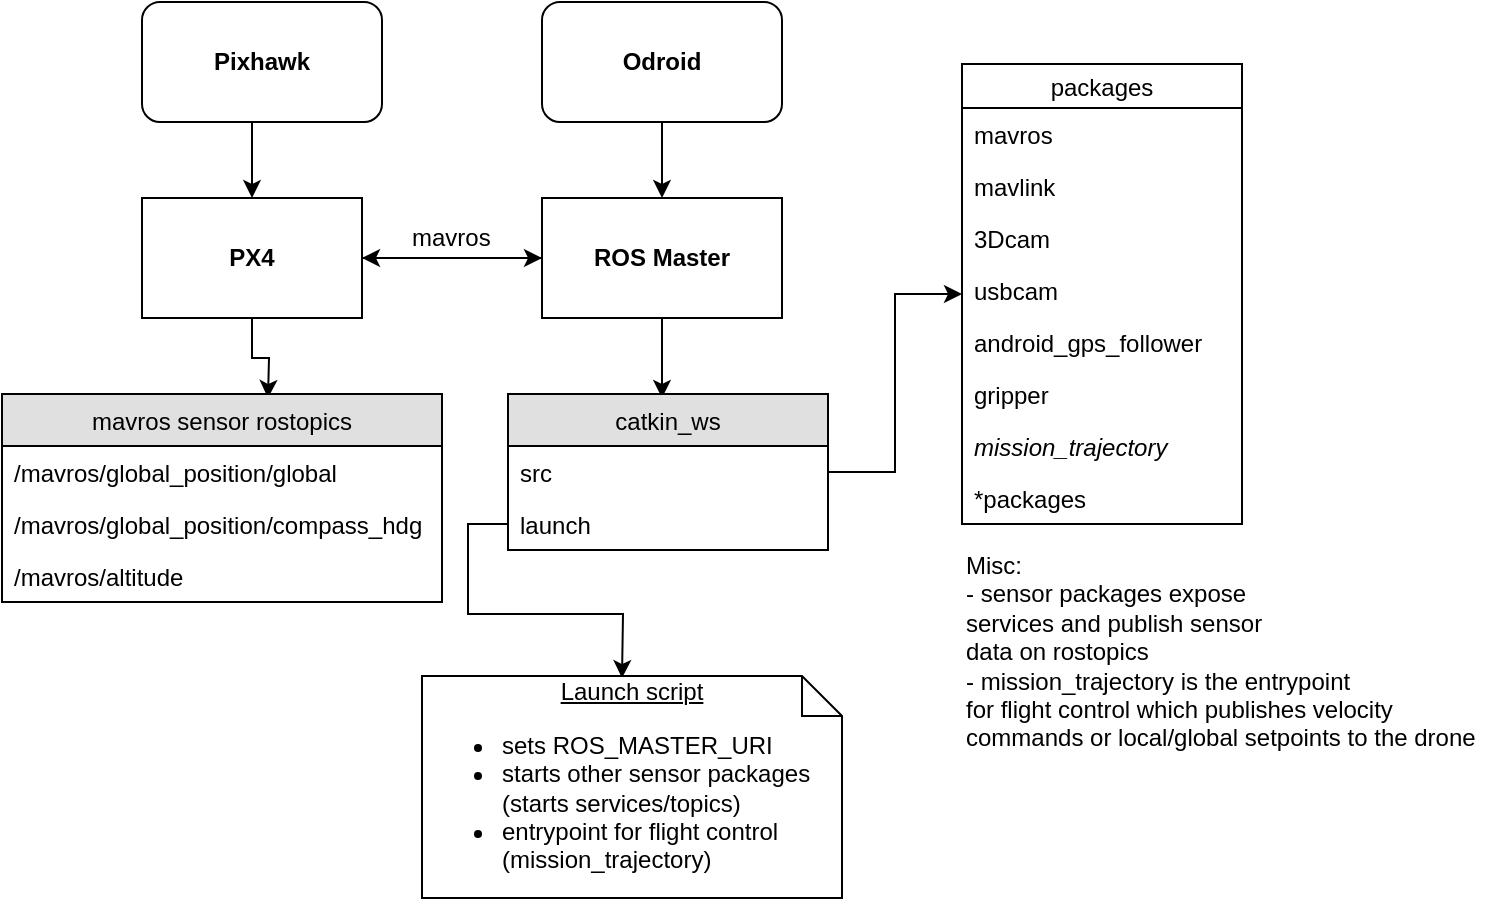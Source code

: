 <mxfile version="10.6.7" type="github"><diagram id="nl4JyspTp1iFP1jykP6N" name="Page-1"><mxGraphModel dx="840" dy="404" grid="1" gridSize="10" guides="1" tooltips="1" connect="1" arrows="1" fold="1" page="1" pageScale="1" pageWidth="827" pageHeight="1169" math="0" shadow="0"><root><mxCell id="0"/><mxCell id="1" parent="0"/><mxCell id="j6_U-_XCmKQf0JF2wbDi-43" style="edgeStyle=orthogonalEdgeStyle;rounded=0;orthogonalLoop=1;jettySize=auto;html=1;exitX=0.5;exitY=1;exitDx=0;exitDy=0;entryX=0.5;entryY=0;entryDx=0;entryDy=0;" parent="1" source="zrJzUWun0oEHjl4LM8T9-1" target="j6_U-_XCmKQf0JF2wbDi-41" edge="1"><mxGeometry relative="1" as="geometry"/></mxCell><mxCell id="zrJzUWun0oEHjl4LM8T9-1" value="&lt;b&gt;Pixhawk&lt;/b&gt;" style="rounded=1;whiteSpace=wrap;html=1;" parent="1" vertex="1"><mxGeometry x="100" y="108" width="120" height="60" as="geometry"/></mxCell><mxCell id="j6_U-_XCmKQf0JF2wbDi-23" style="edgeStyle=orthogonalEdgeStyle;rounded=0;orthogonalLoop=1;jettySize=auto;html=1;" parent="1" source="j6_U-_XCmKQf0JF2wbDi-2" edge="1"><mxGeometry relative="1" as="geometry"><mxPoint x="360" y="206" as="targetPoint"/></mxGeometry></mxCell><mxCell id="j6_U-_XCmKQf0JF2wbDi-2" value="&lt;b&gt;Odroid&lt;/b&gt;" style="rounded=1;whiteSpace=wrap;html=1;" parent="1" vertex="1"><mxGeometry x="300" y="108" width="120" height="60" as="geometry"/></mxCell><mxCell id="j6_U-_XCmKQf0JF2wbDi-45" style="edgeStyle=orthogonalEdgeStyle;rounded=0;orthogonalLoop=1;jettySize=auto;html=1;exitX=0;exitY=0.5;exitDx=0;exitDy=0;entryX=1;entryY=0.5;entryDx=0;entryDy=0;" parent="1" source="j6_U-_XCmKQf0JF2wbDi-24" target="j6_U-_XCmKQf0JF2wbDi-41" edge="1"><mxGeometry relative="1" as="geometry"/></mxCell><mxCell id="j6_U-_XCmKQf0JF2wbDi-47" style="edgeStyle=orthogonalEdgeStyle;rounded=0;orthogonalLoop=1;jettySize=auto;html=1;" parent="1" source="j6_U-_XCmKQf0JF2wbDi-24" edge="1"><mxGeometry relative="1" as="geometry"><mxPoint x="360" y="306" as="targetPoint"/></mxGeometry></mxCell><mxCell id="j6_U-_XCmKQf0JF2wbDi-24" value="&lt;b&gt;ROS Master&lt;/b&gt;" style="rounded=0;whiteSpace=wrap;html=1;" parent="1" vertex="1"><mxGeometry x="300" y="206" width="120" height="60" as="geometry"/></mxCell><mxCell id="j6_U-_XCmKQf0JF2wbDi-44" style="edgeStyle=orthogonalEdgeStyle;rounded=0;orthogonalLoop=1;jettySize=auto;html=1;entryX=0;entryY=0.5;entryDx=0;entryDy=0;" parent="1" source="j6_U-_XCmKQf0JF2wbDi-41" target="j6_U-_XCmKQf0JF2wbDi-24" edge="1"><mxGeometry relative="1" as="geometry"/></mxCell><mxCell id="j6_U-_XCmKQf0JF2wbDi-49" style="edgeStyle=orthogonalEdgeStyle;rounded=0;orthogonalLoop=1;jettySize=auto;html=1;exitX=0.5;exitY=1;exitDx=0;exitDy=0;" parent="1" source="j6_U-_XCmKQf0JF2wbDi-41" edge="1"><mxGeometry relative="1" as="geometry"><mxPoint x="163" y="306" as="targetPoint"/></mxGeometry></mxCell><mxCell id="j6_U-_XCmKQf0JF2wbDi-41" value="&lt;b&gt;PX4&lt;/b&gt;" style="rounded=0;whiteSpace=wrap;html=1;" parent="1" vertex="1"><mxGeometry x="100" y="206" width="110" height="60" as="geometry"/></mxCell><mxCell id="j6_U-_XCmKQf0JF2wbDi-46" value="mavros" style="text;html=1;resizable=0;points=[];autosize=1;align=left;verticalAlign=top;spacingTop=-4;" parent="1" vertex="1"><mxGeometry x="233" y="216" width="50" height="20" as="geometry"/></mxCell><mxCell id="j6_U-_XCmKQf0JF2wbDi-56" value="mavros sensor rostopics" style="swimlane;fontStyle=0;childLayout=stackLayout;horizontal=1;startSize=26;fillColor=#e0e0e0;horizontalStack=0;resizeParent=1;resizeParentMax=0;resizeLast=0;collapsible=1;marginBottom=0;swimlaneFillColor=#ffffff;align=center;fontSize=12;" parent="1" vertex="1"><mxGeometry x="30" y="304" width="220" height="104" as="geometry"/></mxCell><mxCell id="j6_U-_XCmKQf0JF2wbDi-57" value="/mavros/global_position/global" style="text;strokeColor=none;fillColor=none;spacingLeft=4;spacingRight=4;overflow=hidden;rotatable=0;points=[[0,0.5],[1,0.5]];portConstraint=eastwest;fontSize=12;" parent="j6_U-_XCmKQf0JF2wbDi-56" vertex="1"><mxGeometry y="26" width="220" height="26" as="geometry"/></mxCell><mxCell id="j6_U-_XCmKQf0JF2wbDi-58" value="/mavros/global_position/compass_hdg" style="text;strokeColor=none;fillColor=none;spacingLeft=4;spacingRight=4;overflow=hidden;rotatable=0;points=[[0,0.5],[1,0.5]];portConstraint=eastwest;fontSize=12;" parent="j6_U-_XCmKQf0JF2wbDi-56" vertex="1"><mxGeometry y="52" width="220" height="26" as="geometry"/></mxCell><mxCell id="j6_U-_XCmKQf0JF2wbDi-83" value="/mavros/altitude" style="text;strokeColor=none;fillColor=none;spacingLeft=4;spacingRight=4;overflow=hidden;rotatable=0;points=[[0,0.5],[1,0.5]];portConstraint=eastwest;fontSize=12;" parent="j6_U-_XCmKQf0JF2wbDi-56" vertex="1"><mxGeometry y="78" width="220" height="26" as="geometry"/></mxCell><mxCell id="j6_U-_XCmKQf0JF2wbDi-63" value="catkin_ws" style="swimlane;fontStyle=0;childLayout=stackLayout;horizontal=1;startSize=26;fillColor=#e0e0e0;horizontalStack=0;resizeParent=1;resizeParentMax=0;resizeLast=0;collapsible=1;marginBottom=0;swimlaneFillColor=#ffffff;align=center;fontSize=12;" parent="1" vertex="1"><mxGeometry x="283" y="304" width="160" height="78" as="geometry"/></mxCell><mxCell id="j6_U-_XCmKQf0JF2wbDi-64" value="src" style="text;strokeColor=none;fillColor=none;spacingLeft=4;spacingRight=4;overflow=hidden;rotatable=0;points=[[0,0.5],[1,0.5]];portConstraint=eastwest;fontSize=12;" parent="j6_U-_XCmKQf0JF2wbDi-63" vertex="1"><mxGeometry y="26" width="160" height="26" as="geometry"/></mxCell><mxCell id="j6_U-_XCmKQf0JF2wbDi-65" value="launch" style="text;strokeColor=none;fillColor=none;spacingLeft=4;spacingRight=4;overflow=hidden;rotatable=0;points=[[0,0.5],[1,0.5]];portConstraint=eastwest;fontSize=12;" parent="j6_U-_XCmKQf0JF2wbDi-63" vertex="1"><mxGeometry y="52" width="160" height="26" as="geometry"/></mxCell><mxCell id="j6_U-_XCmKQf0JF2wbDi-72" style="edgeStyle=orthogonalEdgeStyle;rounded=0;orthogonalLoop=1;jettySize=auto;html=1;fontSize=12;" parent="1" source="j6_U-_XCmKQf0JF2wbDi-65" edge="1"><mxGeometry relative="1" as="geometry"><mxPoint x="340" y="446" as="targetPoint"/></mxGeometry></mxCell><mxCell id="j6_U-_XCmKQf0JF2wbDi-73" value="packages" style="swimlane;fontStyle=0;childLayout=stackLayout;horizontal=1;startSize=22;fillColor=none;horizontalStack=0;resizeParent=1;resizeParentMax=0;resizeLast=0;collapsible=1;marginBottom=0;swimlaneFillColor=#ffffff;align=center;fontSize=12;" parent="1" vertex="1"><mxGeometry x="510" y="139" width="140" height="230" as="geometry"/></mxCell><mxCell id="j6_U-_XCmKQf0JF2wbDi-74" value="mavros" style="text;strokeColor=none;fillColor=none;spacingLeft=4;spacingRight=4;overflow=hidden;rotatable=0;points=[[0,0.5],[1,0.5]];portConstraint=eastwest;fontSize=12;" parent="j6_U-_XCmKQf0JF2wbDi-73" vertex="1"><mxGeometry y="22" width="140" height="26" as="geometry"/></mxCell><mxCell id="j6_U-_XCmKQf0JF2wbDi-75" value="mavlink" style="text;strokeColor=none;fillColor=none;spacingLeft=4;spacingRight=4;overflow=hidden;rotatable=0;points=[[0,0.5],[1,0.5]];portConstraint=eastwest;fontSize=12;" parent="j6_U-_XCmKQf0JF2wbDi-73" vertex="1"><mxGeometry y="48" width="140" height="26" as="geometry"/></mxCell><mxCell id="j6_U-_XCmKQf0JF2wbDi-76" value="3Dcam" style="text;strokeColor=none;fillColor=none;spacingLeft=4;spacingRight=4;overflow=hidden;rotatable=0;points=[[0,0.5],[1,0.5]];portConstraint=eastwest;fontSize=12;" parent="j6_U-_XCmKQf0JF2wbDi-73" vertex="1"><mxGeometry y="74" width="140" height="26" as="geometry"/></mxCell><mxCell id="j6_U-_XCmKQf0JF2wbDi-78" value="usbcam" style="text;strokeColor=none;fillColor=none;spacingLeft=4;spacingRight=4;overflow=hidden;rotatable=0;points=[[0,0.5],[1,0.5]];portConstraint=eastwest;fontSize=12;" parent="j6_U-_XCmKQf0JF2wbDi-73" vertex="1"><mxGeometry y="100" width="140" height="26" as="geometry"/></mxCell><mxCell id="j6_U-_XCmKQf0JF2wbDi-79" value="android_gps_follower" style="text;strokeColor=none;fillColor=none;spacingLeft=4;spacingRight=4;overflow=hidden;rotatable=0;points=[[0,0.5],[1,0.5]];portConstraint=eastwest;fontSize=12;" parent="j6_U-_XCmKQf0JF2wbDi-73" vertex="1"><mxGeometry y="126" width="140" height="26" as="geometry"/></mxCell><mxCell id="GOQJ3gqmK9yvr5neLnvz-1" value="gripper" style="text;strokeColor=none;fillColor=none;spacingLeft=4;spacingRight=4;overflow=hidden;rotatable=0;points=[[0,0.5],[1,0.5]];portConstraint=eastwest;fontSize=12;" vertex="1" parent="j6_U-_XCmKQf0JF2wbDi-73"><mxGeometry y="152" width="140" height="26" as="geometry"/></mxCell><mxCell id="j6_U-_XCmKQf0JF2wbDi-80" value="mission_trajectory" style="text;strokeColor=none;fillColor=none;spacingLeft=4;spacingRight=4;overflow=hidden;rotatable=0;points=[[0,0.5],[1,0.5]];portConstraint=eastwest;fontSize=12;fontStyle=2" parent="j6_U-_XCmKQf0JF2wbDi-73" vertex="1"><mxGeometry y="178" width="140" height="26" as="geometry"/></mxCell><mxCell id="j6_U-_XCmKQf0JF2wbDi-81" value="*packages" style="text;strokeColor=none;fillColor=none;spacingLeft=4;spacingRight=4;overflow=hidden;rotatable=0;points=[[0,0.5],[1,0.5]];portConstraint=eastwest;fontSize=12;" parent="j6_U-_XCmKQf0JF2wbDi-73" vertex="1"><mxGeometry y="204" width="140" height="26" as="geometry"/></mxCell><mxCell id="j6_U-_XCmKQf0JF2wbDi-77" style="edgeStyle=orthogonalEdgeStyle;rounded=0;orthogonalLoop=1;jettySize=auto;html=1;exitX=1;exitY=0.5;exitDx=0;exitDy=0;fontSize=12;" parent="1" source="j6_U-_XCmKQf0JF2wbDi-64" target="j6_U-_XCmKQf0JF2wbDi-73" edge="1"><mxGeometry relative="1" as="geometry"><mxPoint x="490" y="343" as="targetPoint"/><mxPoint x="443" y="343" as="sourcePoint"/></mxGeometry></mxCell><mxCell id="j6_U-_XCmKQf0JF2wbDi-82" value="&lt;div style=&quot;text-align: center ; font-size: 12px&quot;&gt;&lt;u&gt;&lt;font style=&quot;font-size: 12px&quot;&gt;Launch script&lt;/font&gt;&lt;/u&gt;&lt;/div&gt;&lt;div style=&quot;text-align: center ; font-size: 12px&quot;&gt;&lt;ul&gt;&lt;li style=&quot;text-align: left&quot;&gt;&lt;font style=&quot;font-size: 12px&quot;&gt;sets ROS_MASTER_URI&lt;/font&gt;&lt;/li&gt;&lt;li style=&quot;text-align: left&quot;&gt;&lt;font style=&quot;font-size: 12px&quot;&gt;starts other sensor packages (starts services/topics)&lt;/font&gt;&lt;/li&gt;&lt;li style=&quot;text-align: left&quot;&gt;&lt;font style=&quot;font-size: 12px&quot;&gt;entrypoint for flight control (mission_trajectory)&lt;/font&gt;&lt;/li&gt;&lt;/ul&gt;&lt;/div&gt;" style="shape=note;strokeWidth=1;fontSize=14;size=20;whiteSpace=wrap;html=1;spacing=1;" parent="1" vertex="1"><mxGeometry x="240" y="445" width="210" height="111" as="geometry"/></mxCell><mxCell id="rg44FGa1eflVOi7h_UvU-2" value="Misc:&lt;br&gt;- sensor packages expose&amp;nbsp;&lt;br&gt;services and publish sensor&lt;br&gt;data on rostopics&lt;br&gt;- mission_trajectory is the entrypoint&lt;br&gt;for flight control which publishes velocity&lt;br&gt;commands or local/global setpoints to the drone&lt;br&gt;" style="text;html=1;resizable=0;points=[];autosize=1;align=left;verticalAlign=top;spacingTop=-4;" parent="1" vertex="1"><mxGeometry x="510" y="380" width="270" height="100" as="geometry"/></mxCell></root></mxGraphModel></diagram></mxfile>